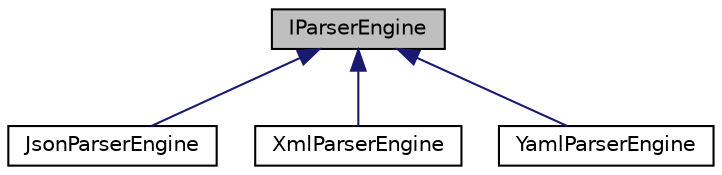 digraph G
{
  edge [fontname="Helvetica",fontsize="10",labelfontname="Helvetica",labelfontsize="10"];
  node [fontname="Helvetica",fontsize="10",shape=record];
  Node1 [label="IParserEngine",height=0.2,width=0.4,color="black", fillcolor="grey75", style="filled" fontcolor="black"];
  Node1 -> Node2 [dir=back,color="midnightblue",fontsize="10",style="solid"];
  Node2 [label="JsonParserEngine",height=0.2,width=0.4,color="black", fillcolor="white", style="filled",URL="$class_utopia_1_1_components_1_1_data_parser_1_1_json_parser_engine.html"];
  Node1 -> Node3 [dir=back,color="midnightblue",fontsize="10",style="solid"];
  Node3 [label="XmlParserEngine",height=0.2,width=0.4,color="black", fillcolor="white", style="filled",URL="$class_utopia_1_1_components_1_1_data_parser_1_1_xml_parser_engine.html"];
  Node1 -> Node4 [dir=back,color="midnightblue",fontsize="10",style="solid"];
  Node4 [label="YamlParserEngine",height=0.2,width=0.4,color="black", fillcolor="white", style="filled",URL="$class_utopia_1_1_components_1_1_data_parser_1_1_yaml_parser_engine.html"];
}
